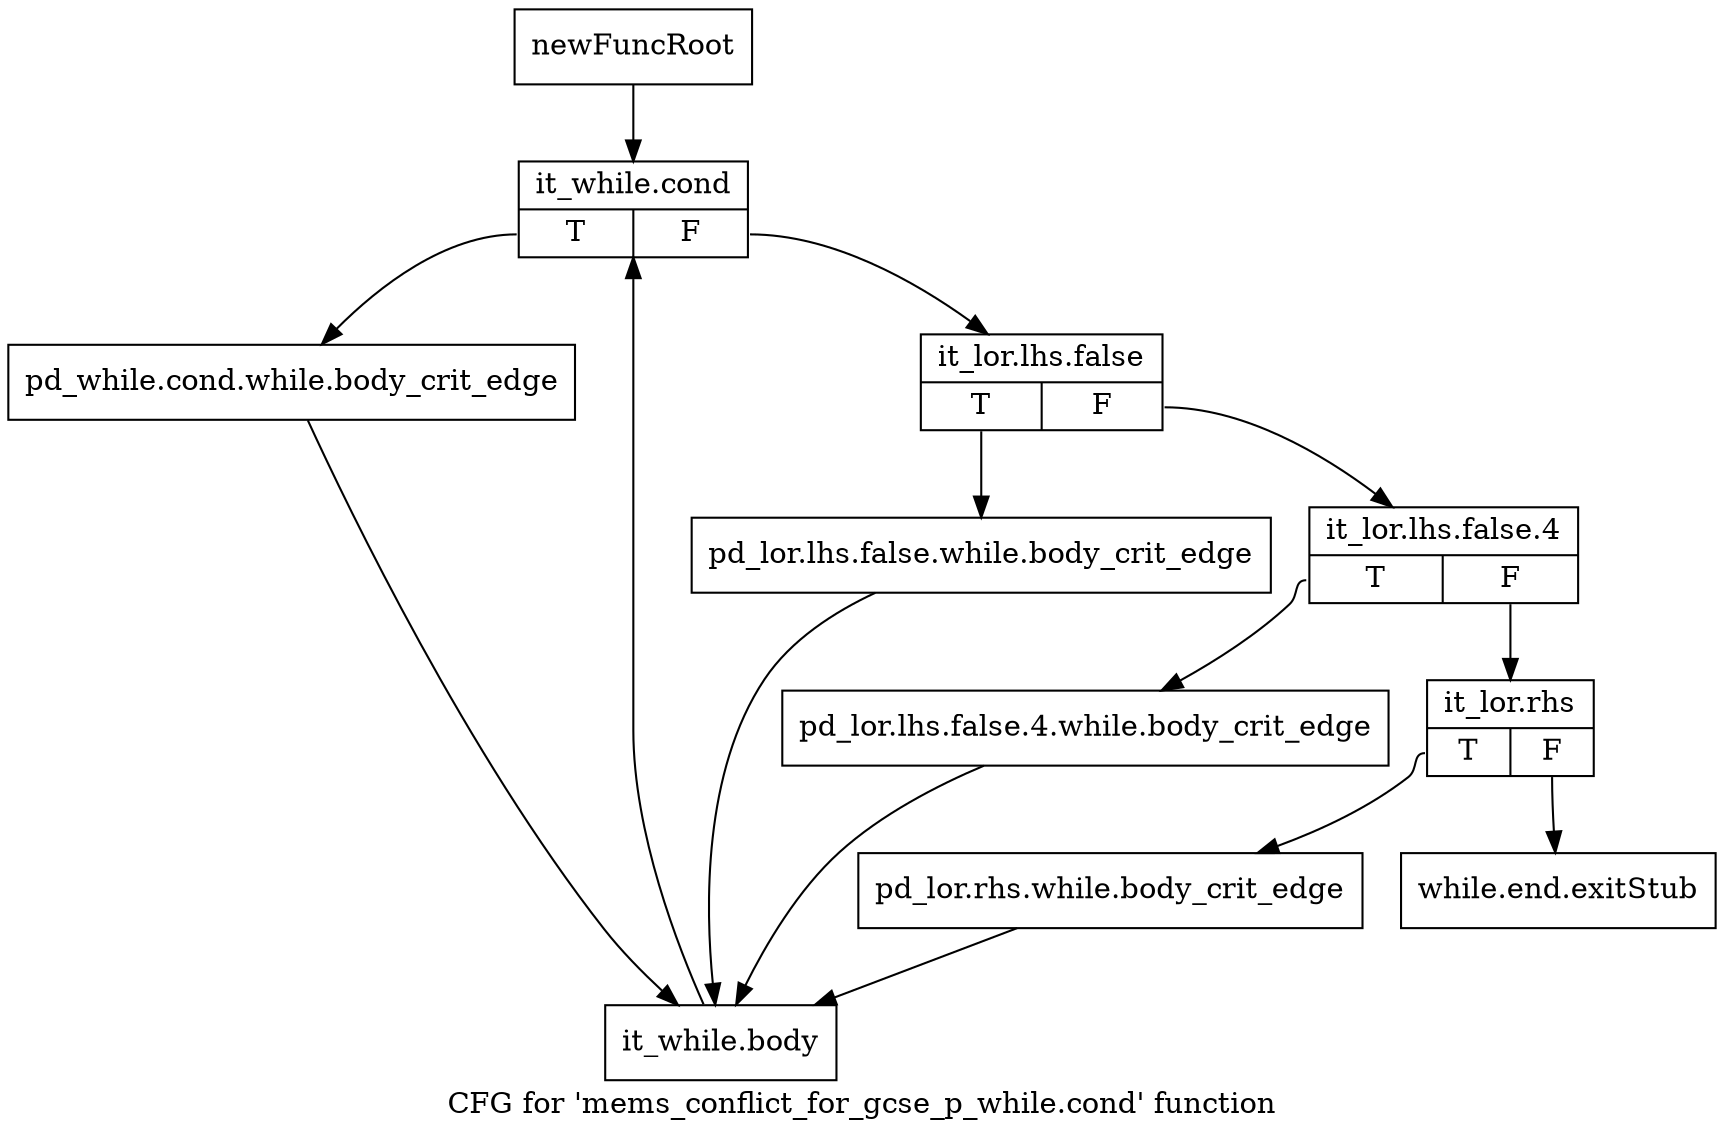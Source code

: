 digraph "CFG for 'mems_conflict_for_gcse_p_while.cond' function" {
	label="CFG for 'mems_conflict_for_gcse_p_while.cond' function";

	Node0xb183070 [shape=record,label="{newFuncRoot}"];
	Node0xb183070 -> Node0xb187520;
	Node0xb1874d0 [shape=record,label="{while.end.exitStub}"];
	Node0xb187520 [shape=record,label="{it_while.cond|{<s0>T|<s1>F}}"];
	Node0xb187520:s0 -> Node0xb187750;
	Node0xb187520:s1 -> Node0xb187570;
	Node0xb187570 [shape=record,label="{it_lor.lhs.false|{<s0>T|<s1>F}}"];
	Node0xb187570:s0 -> Node0xb187700;
	Node0xb187570:s1 -> Node0xb1875c0;
	Node0xb1875c0 [shape=record,label="{it_lor.lhs.false.4|{<s0>T|<s1>F}}"];
	Node0xb1875c0:s0 -> Node0xb1876b0;
	Node0xb1875c0:s1 -> Node0xb187610;
	Node0xb187610 [shape=record,label="{it_lor.rhs|{<s0>T|<s1>F}}"];
	Node0xb187610:s0 -> Node0xb187660;
	Node0xb187610:s1 -> Node0xb1874d0;
	Node0xb187660 [shape=record,label="{pd_lor.rhs.while.body_crit_edge}"];
	Node0xb187660 -> Node0xb1877a0;
	Node0xb1876b0 [shape=record,label="{pd_lor.lhs.false.4.while.body_crit_edge}"];
	Node0xb1876b0 -> Node0xb1877a0;
	Node0xb187700 [shape=record,label="{pd_lor.lhs.false.while.body_crit_edge}"];
	Node0xb187700 -> Node0xb1877a0;
	Node0xb187750 [shape=record,label="{pd_while.cond.while.body_crit_edge}"];
	Node0xb187750 -> Node0xb1877a0;
	Node0xb1877a0 [shape=record,label="{it_while.body}"];
	Node0xb1877a0 -> Node0xb187520;
}
